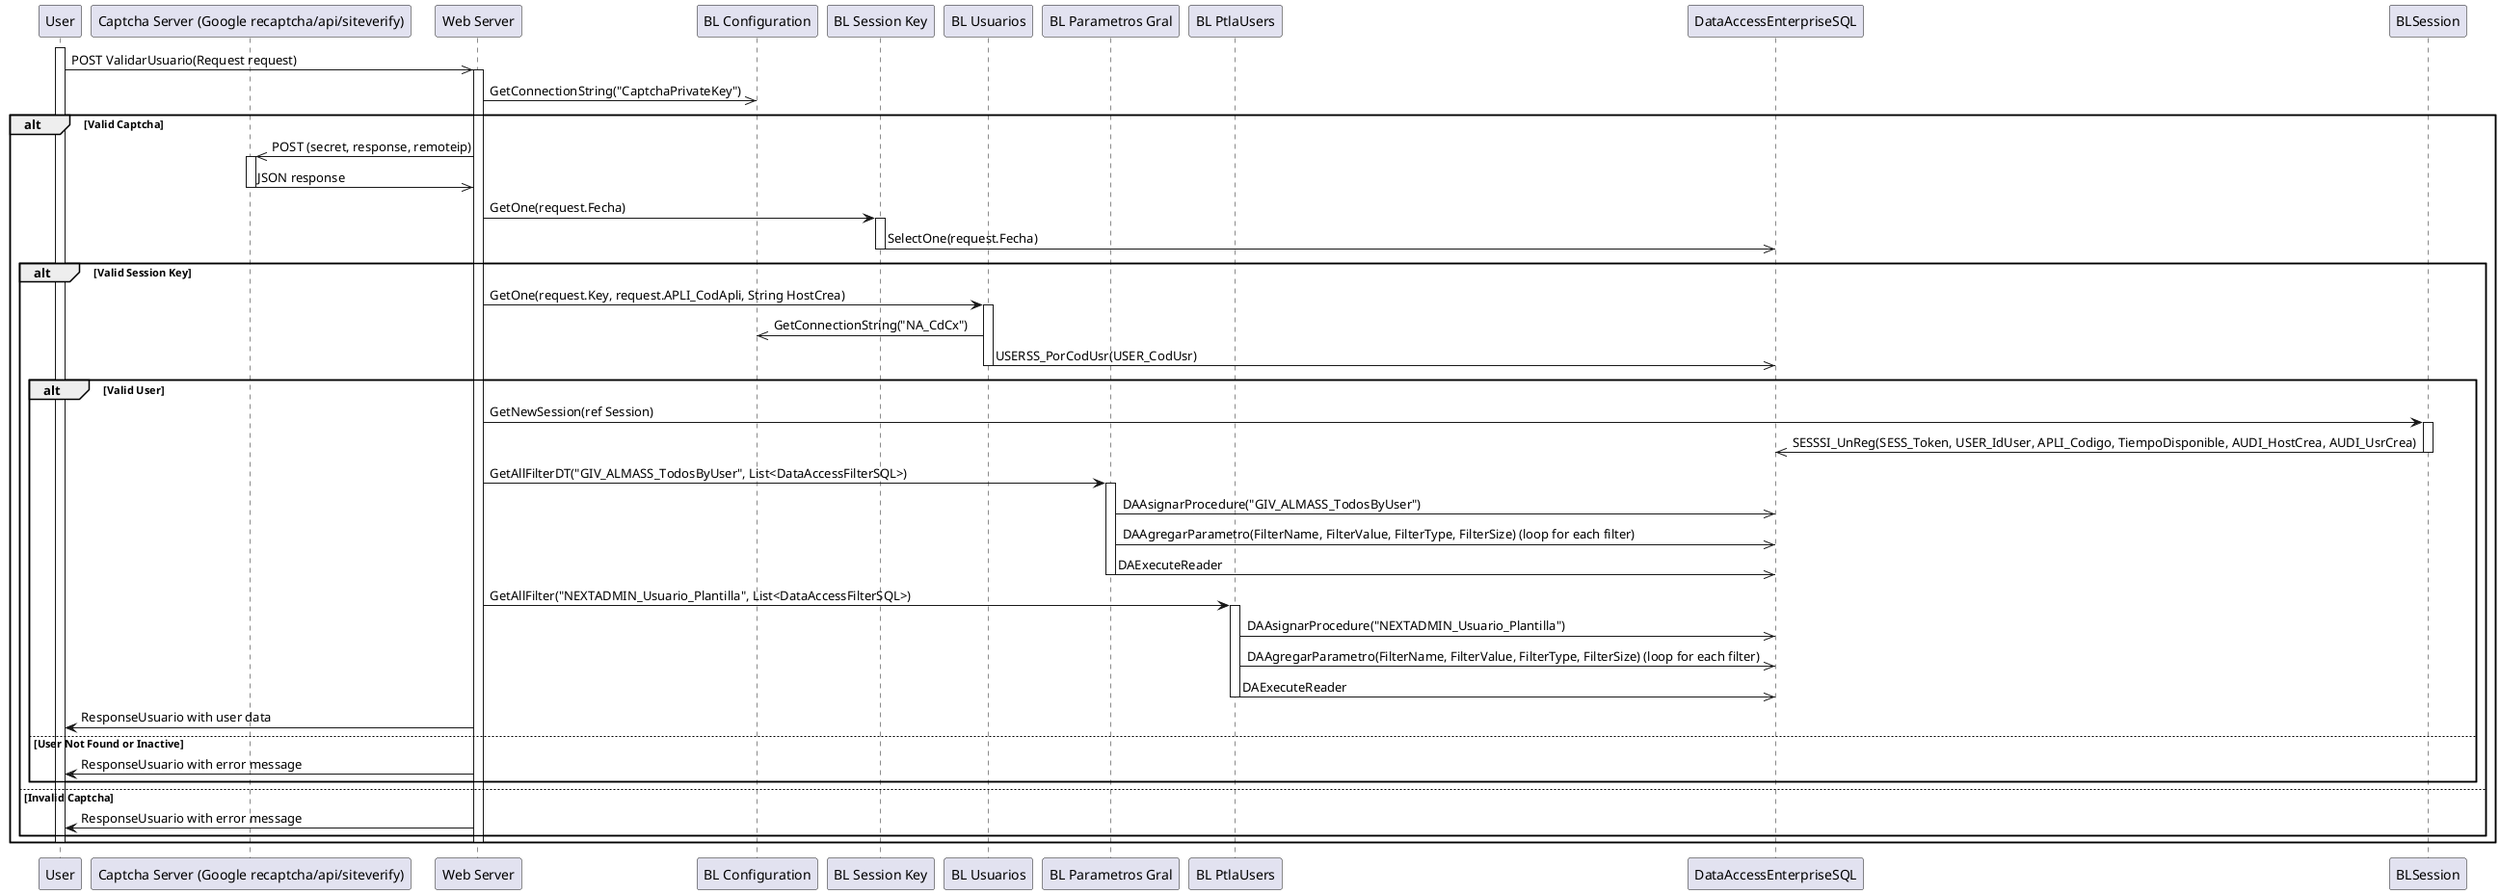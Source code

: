 @startuml
participant User as "User"
participant CaptchaServer as "Captcha Server (Google recaptcha/api/siteverify)"
participant WebServer as "Web Server"
participant BLConfiguration as "BL Configuration"
participant BLSessionKey as "BL Session Key"
participant BLUsuarios as "BL Usuarios"
participant BLParametrosGral as "BL Parametros Gral"
participant BLPtlaUsers as "BL PtlaUsers"
activate User
User->>WebServer: POST ValidarUsuario(Request request)
activate WebServer
WebServer->>BLConfiguration: GetConnectionString("CaptchaPrivateKey")
deactivate BLConfiguration
alt Valid Captcha
  WebServer->>CaptchaServer: POST (secret, response, remoteip)
  activate CaptchaServer
  CaptchaServer->>WebServer: JSON response
  deactivate CaptchaServer
  WebServer->BLSessionKey: GetOne(request.Fecha)
  activate BLSessionKey
  BLSessionKey->>DataAccessEnterpriseSQL: SelectOne(request.Fecha)
  deactivate BLSessionKey
  alt Valid Session Key
    WebServer->BLUsuarios: GetOne(request.Key, request.APLI_CodApli, String HostCrea)
    activate BLUsuarios
    BLUsuarios->>BLConfiguration: GetConnectionString("NA_CdCx")
    deactivate BLConfiguration
    BLUsuarios->>DataAccessEnterpriseSQL: USERSS_PorCodUsr(USER_CodUsr)
    deactivate BLUsuarios
    alt Valid User
      WebServer->BLSession: GetNewSession(ref Session)
      activate BLSession
      BLSession->>DataAccessEnterpriseSQL: SESSSI_UnReg(SESS_Token, USER_IdUser, APLI_Codigo, TiempoDisponible, AUDI_HostCrea, AUDI_UsrCrea)
      deactivate BLSession
      WebServer->BLParametrosGral: GetAllFilterDT("GIV_ALMASS_TodosByUser", List<DataAccessFilterSQL>)
      activate BLParametrosGral
      BLParametrosGral->>DataAccessEnterpriseSQL: DAAsignarProcedure("GIV_ALMASS_TodosByUser")
      BLParametrosGral->>DataAccessEnterpriseSQL: DAAgregarParametro(FilterName, FilterValue, FilterType, FilterSize) (loop for each filter)
      BLParametrosGral->>DataAccessEnterpriseSQL: DAExecuteReader
      deactivate BLParametrosGral
      WebServer->BLPtlaUsers: GetAllFilter("NEXTADMIN_Usuario_Plantilla", List<DataAccessFilterSQL>)
      activate BLPtlaUsers
      BLPtlaUsers->>DataAccessEnterpriseSQL: DAAsignarProcedure("NEXTADMIN_Usuario_Plantilla")
      BLPtlaUsers->>DataAccessEnterpriseSQL: DAAgregarParametro(FilterName, FilterValue, FilterType, FilterSize) (loop for each filter)
      BLPtlaUsers->>DataAccessEnterpriseSQL: DAExecuteReader
      deactivate BLPtlaUsers
      WebServer->User: ResponseUsuario with user data
    else User Not Found or Inactive
      WebServer->User: ResponseUsuario with error message
    end
  else Invalid Captcha
    WebServer->User: ResponseUsuario with error message
  end
deactivate WebServer
deactivate User
end
@enduml
